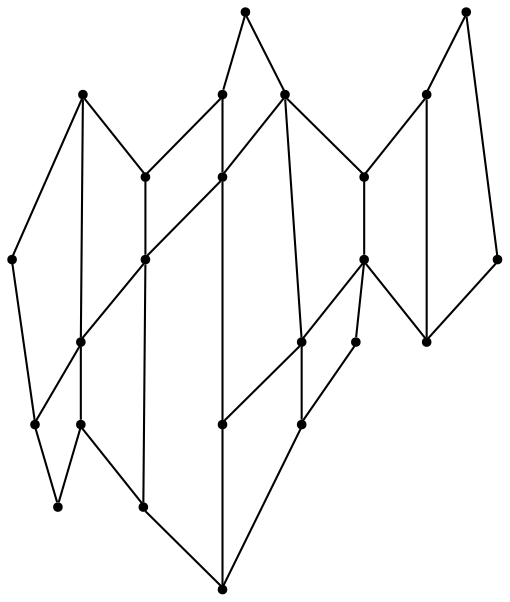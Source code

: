 graph {
  node [shape=point,comment="{\"directed\":false,\"doi\":\"10.1007/978-3-319-50106-2_29\",\"figure\":\"1\"}"]

  v0 [pos="1153.9838775925389,1222.9570658220323"]
  v1 [pos="1484.0363802326217,1162.952336514334"]
  v2 [pos="1484.0363802326217,1177.9545680372921"]
  v3 [pos="1484.0363802326217,1192.95679956025"]
  v4 [pos="1213.993411965569,1162.952336514334"]
  v5 [pos="1213.9934119655688,1177.9545680372921"]
  v6 [pos="1213.9934119655688,1192.95679956025"]
  v7 [pos="1153.9838775925389,1117.9457691207376"]
  v8 [pos="1153.9838775925389,1237.9633669538466"]
  v9 [pos="973.9541298819304,1117.9457691207376"]
  v10 [pos="973.9541298819305,1132.9480006436952"]
  v11 [pos="973.9541298819304,1222.9570658220323"]
  v12 [pos="973.9541298819304,1237.9633669538466"]
  v13 [pos="913.9455811293747,1222.9570658220323"]
  v14 [pos="913.9455811293747,1237.9633669538466"]
  v15 [pos="913.9455811293747,1117.9457691207374"]
  v16 [pos="913.9455811293748,1132.9480006436952"]
  v17 [pos="643.9025492739042,1117.9457691207374"]
  v18 [pos="643.9025492739042,1132.9480006436952"]
  v19 [pos="643.9025492739042,1222.9570658220323"]
  v20 [pos="583.8930149008743,1207.9590310832077"]
  v21 [pos="583.8930149008743,1222.9570658220323"]
  v22 [pos="283.8452158588889,1207.9590310832077"]
  v23 [pos="283.8452158588889,1222.9570658220325"]

  v0 -- v5 [id="-1",pos="1153.9838775925389,1222.9570658220323 1158.9846297313463,1222.9612626061655 1163.985350075945,1222.9612626061655 1166.4857738366618,1215.460210432325 1168.9861975973788,1207.9590310832077 1168.9861975973788,1192.95679956025 1176.4873417026943,1185.4557473864093 1183.988612984845,1177.9546952125688 1198.9909011954762,1177.9546952125688 1206.492172477627,1177.9546952125688 1213.9934119655688,1177.9545680372921 1213.9934119655688,1177.9545680372921 1213.9934119655688,1177.9545680372921"]
  v2 -- v1 [id="-3",pos="1484.0363802326217,1177.9545680372921 1484.0363802326217,1162.952336514334 1484.0363802326217,1162.952336514334 1484.0363802326217,1162.952336514334"]
  v3 -- v2 [id="-4",pos="1484.0363802326217,1192.95679956025 1484.0363802326217,1177.9545680372921 1484.0363802326217,1177.9545680372921 1484.0363802326217,1177.9545680372921"]
  v4 -- v1 [id="-6",pos="1213.993411965569,1162.952336514334 1484.0363802326217,1162.952336514334 1484.0363802326217,1162.952336514334 1484.0363802326217,1162.952336514334"]
  v5 -- v2 [id="-7",pos="1213.9934119655688,1177.9545680372921 1484.0363802326217,1177.9545680372921 1484.0363802326217,1177.9545680372921 1484.0363802326217,1177.9545680372921"]
  v6 -- v3 [id="-8",pos="1213.9934119655688,1192.95679956025 1484.0363802326217,1192.95679956025 1484.0363802326217,1192.95679956025 1484.0363802326217,1192.95679956025"]
  v5 -- v4 [id="-10",pos="1213.9934119655688,1177.9545680372921 1213.993411965569,1162.952336514334 1213.993411965569,1162.952336514334 1213.993411965569,1162.952336514334"]
  v6 -- v5 [id="-11",pos="1213.9934119655688,1192.95679956025 1213.9934119655688,1177.9545680372921 1213.9934119655688,1177.9545680372921 1213.9934119655688,1177.9545680372921"]
  v4 -- v7 [id="-13",pos="1213.993411965569,1162.952336514334 1208.992596238344,1162.952336514334 1208.992596238344,1162.952336514334 1208.992596238344,1162.952336514334 1203.99174871691,1162.952336514334 1193.9901808508776,1162.952336514334 1188.9893333294438,1155.4512843404937 1183.988612984845,1147.9502321666532 1183.988612984845,1132.9480006436952 1178.9877654634113,1125.446821294578 1173.9869179419773,1117.9457691207374 1163.985350075945,1117.9457691207374 1158.9846297313463,1117.9457691207374 1153.9838775925389,1117.9457691207376 1153.9838775925389,1117.9457691207376 1153.9838775925389,1117.9457691207376"]
  v6 -- v8 [id="-14",pos="1213.9934119655688,1192.95679956025 1208.992596238344,1192.9569267355266 1208.992596238344,1192.9569267355266 1208.992596238344,1192.9569267355266 1203.99174871691,1192.9569267355266 1193.9901808508776,1192.9569267355266 1188.9893333294438,1200.4579789093673 1183.988612984845,1207.9590310832077 1183.988612984845,1222.9612626061655 1178.9877654634113,1230.4624419552829 1173.9869179419773,1237.9634941291233 1163.985350075945,1237.9634941291233 1158.9846297313463,1237.9634941291233 1153.9838775925389,1237.9633669538466 1153.9838775925389,1237.9633669538466 1153.9838775925389,1237.9633669538466"]
  v23 -- v21 [id="-16",pos="283.8452158588889,1222.9570658220325 583.8930149008743,1222.9570658220323 583.8930149008743,1222.9570658220323 583.8930149008743,1222.9570658220323"]
  v22 -- v20 [id="-17",pos="283.8452158588889,1207.9590310832077 583.8930149008743,1207.9590310832077 583.8930149008743,1207.9590310832077 583.8930149008743,1207.9590310832077"]
  v23 -- v22 [id="-18",pos="283.8452158588889,1222.9570658220325 283.8452158588889,1207.9590310832077 283.8452158588889,1207.9590310832077 283.8452158588889,1207.9590310832077"]
  v0 -- v7 [id="-22",pos="1153.9838775925389,1222.9570658220323 1153.9838775925389,1117.9457691207376 1153.9838775925389,1117.9457691207376 1153.9838775925389,1117.9457691207376"]
  v8 -- v0 [id="-23",pos="1153.9838775925389,1237.9633669538466 1153.9838775925389,1222.9570658220323 1153.9838775925389,1222.9570658220323 1153.9838775925389,1222.9570658220323"]
  v7 -- v9 [id="-25",pos="1153.9838775925389,1117.9457691207376 1033.9647134638524,1117.941699511881 1033.9647134638524,1117.941699511881 1033.9647134638524,1117.941699511881 973.9541298819304,1117.9457691207376 973.9541298819304,1117.9457691207376 973.9541298819304,1117.9457691207376"]
  v10 -- v9 [id="-27",pos="973.9541298819305,1132.9480006436952 973.9541298819304,1117.9457691207376 973.9541298819304,1117.9457691207376 973.9541298819304,1117.9457691207376"]
  v11 -- v10 [id="-28",pos="973.9541298819304,1222.9570658220323 973.9541298819305,1132.9480006436952 973.9541298819305,1132.9480006436952 973.9541298819305,1132.9480006436952"]
  v12 -- v11 [id="-29",pos="973.9541298819304,1237.9633669538466 973.9541298819304,1222.9570658220323 973.9541298819304,1222.9570658220323 973.9541298819304,1222.9570658220323"]
  v11 -- v0 [id="-30",pos="973.9541298819304,1222.9570658220323 1153.9838775925389,1222.9570658220323 1153.9838775925389,1222.9570658220323 1153.9838775925389,1222.9570658220323"]
  v13 -- v11 [id="-31",pos="913.9455811293747,1222.9570658220323 973.9541298819304,1222.9570658220323 973.9541298819304,1222.9570658220323 973.9541298819304,1222.9570658220323"]
  v12 -- v8 [id="-32",pos="973.9541298819304,1237.9633669538466 1153.9838775925389,1237.9633669538466 1153.9838775925389,1237.9633669538466 1153.9838775925389,1237.9633669538466"]
  v14 -- v12 [id="-33",pos="913.9455811293747,1237.9633669538466 973.9541298819304,1237.9633669538466 973.9541298819304,1237.9633669538466 973.9541298819304,1237.9633669538466"]
  v16 -- v15 [id="-35",pos="913.9455811293748,1132.9480006436952 913.9455811293747,1117.9457691207374 913.9455811293747,1117.9457691207374 913.9455811293747,1117.9457691207374"]
  v13 -- v16 [id="-36",pos="913.9455811293747,1222.9570658220323 913.9455811293748,1132.9480006436952 913.9455811293748,1132.9480006436952 913.9455811293748,1132.9480006436952"]
  v14 -- v13 [id="-37",pos="913.9455811293747,1237.9633669538466 913.9455811293747,1222.9570658220323 913.9455811293747,1222.9570658220323 913.9455811293747,1222.9570658220323"]
  v13 -- v19 [id="-39",pos="913.9455811293747,1222.9570658220323 853.9361103447624,1222.9570658220325 853.9361103447624,1222.9570658220325 853.9361103447624,1222.9570658220325 643.9025492739042,1222.9570658220323 643.9025492739042,1222.9570658220323 643.9025492739042,1222.9570658220323"]
  v15 -- v9 [id="-40",pos="913.9455811293747,1117.9457691207374 973.9541298819304,1117.9457691207376 973.9541298819304,1117.9457691207376 973.9541298819304,1117.9457691207376"]
  v17 -- v15 [id="-41",pos="643.9025492739042,1117.9457691207374 913.9455811293747,1117.9457691207374 913.9455811293747,1117.9457691207374 913.9455811293747,1117.9457691207374"]
  v16 -- v10 [id="-42",pos="913.9455811293748,1132.9480006436952 973.9541298819305,1132.9480006436952 973.9541298819305,1132.9480006436952 973.9541298819305,1132.9480006436952"]
  v18 -- v16 [id="-43",pos="643.9025492739042,1132.9480006436952 913.9455811293748,1132.9480006436952 913.9455811293748,1132.9480006436952 913.9455811293748,1132.9480006436952"]
  v18 -- v20 [id="-44",pos="643.9025492739042,1132.9480006436952 638.9017653408881,1132.9480006436952 638.9017653408881,1132.9480006436952 638.9017653408881,1132.9480006436952 633.9009814078719,1132.9480006436952 623.8993499534217,1132.9480006436952 618.8985660204055,1145.4498390502806 613.8977820873893,1157.951677456866 613.8977820873893,1182.9553542700369 608.896998154373,1195.4571926766223 603.8961506329391,1207.9590310832077 593.8945827669068,1207.9590310832077 588.8937988338905,1207.9590310832077 583.8930149008743,1207.9590310832077 583.8930149008743,1207.9590310832077 583.8930149008743,1207.9590310832077"]
  v18 -- v17 [id="-46",pos="643.9025492739042,1132.9480006436952 643.9025492739042,1117.9457691207374 643.9025492739042,1117.9457691207374 643.9025492739042,1117.9457691207374"]
  v19 -- v18 [id="-47",pos="643.9025492739042,1222.9570658220323 643.9025492739042,1132.9480006436952 643.9025492739042,1132.9480006436952 643.9025492739042,1132.9480006436952"]
  v21 -- v19 [id="-49",pos="583.8930149008743,1222.9570658220323 643.9025492739042,1222.9570658220323 643.9025492739042,1222.9570658220323 643.9025492739042,1222.9570658220323"]
  v21 -- v20 [id="-51",pos="583.8930149008743,1222.9570658220323 583.8930149008743,1207.9590310832077 583.8930149008743,1207.9590310832077 583.8930149008743,1207.9590310832077"]
}